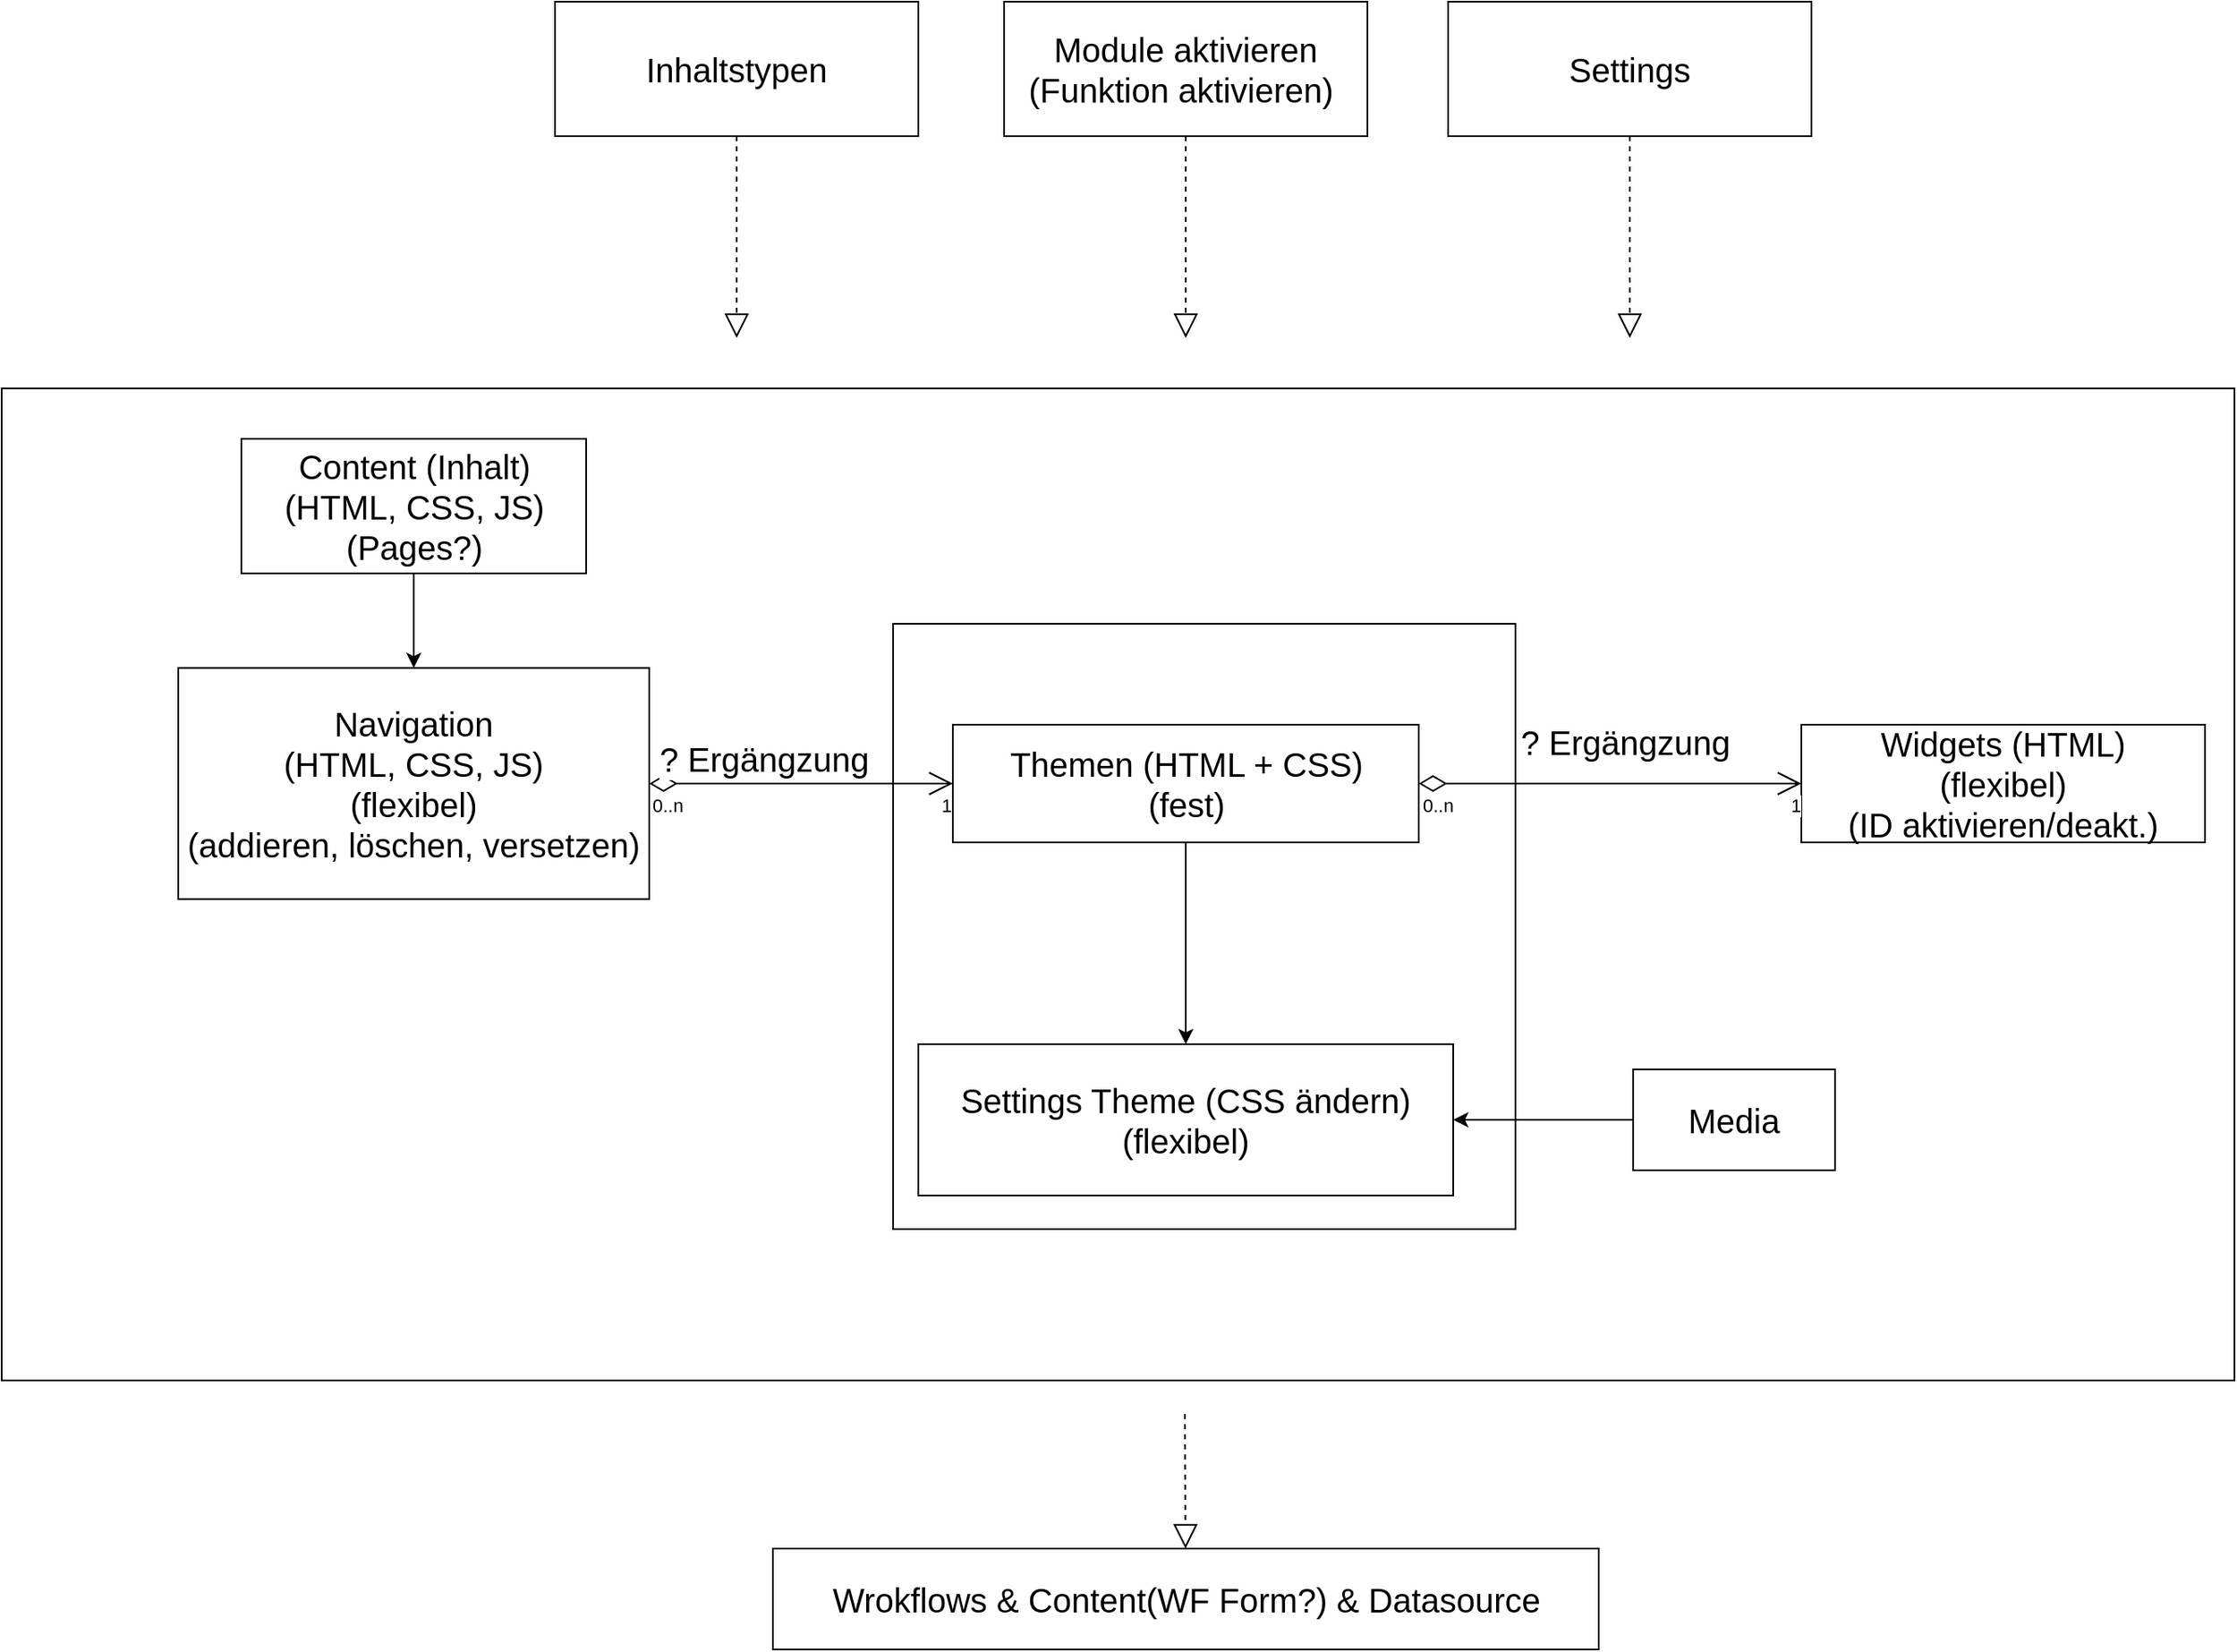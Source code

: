 <mxfile version="13.10.4" type="github">
  <diagram id="0TkBvI34lwG9WLAItLZz" name="Page-1">
    <mxGraphModel dx="2249" dy="1874" grid="1" gridSize="10" guides="1" tooltips="1" connect="1" arrows="1" fold="1" page="1" pageScale="1" pageWidth="827" pageHeight="1169" math="0" shadow="0">
      <root>
        <mxCell id="0" />
        <mxCell id="1" parent="0" />
        <mxCell id="e1oBxcdbTk6MdkIaAmMm-27" value="" style="rounded=0;whiteSpace=wrap;html=1;fontSize=20;" vertex="1" parent="1">
          <mxGeometry x="-290" y="30" width="1327.5" height="590" as="geometry" />
        </mxCell>
        <mxCell id="e1oBxcdbTk6MdkIaAmMm-26" value="" style="rounded=0;whiteSpace=wrap;html=1;fontSize=20;" vertex="1" parent="1">
          <mxGeometry x="240" y="170" width="370" height="360" as="geometry" />
        </mxCell>
        <mxCell id="e1oBxcdbTk6MdkIaAmMm-1" value="Module aktivieren (Funktion aktivieren)&amp;nbsp;" style="rounded=0;whiteSpace=wrap;html=1;fontSize=20;" vertex="1" parent="1">
          <mxGeometry x="306" y="-200" width="216" height="80" as="geometry" />
        </mxCell>
        <mxCell id="e1oBxcdbTk6MdkIaAmMm-2" value="Settings Theme (CSS ändern)&lt;br&gt;(flexibel)" style="rounded=0;whiteSpace=wrap;html=1;fontSize=20;" vertex="1" parent="1">
          <mxGeometry x="255" y="420" width="318" height="90" as="geometry" />
        </mxCell>
        <mxCell id="e1oBxcdbTk6MdkIaAmMm-15" style="edgeStyle=orthogonalEdgeStyle;rounded=0;orthogonalLoop=1;jettySize=auto;html=1;entryX=0.5;entryY=0;entryDx=0;entryDy=0;fontSize=20;" edge="1" parent="1" source="e1oBxcdbTk6MdkIaAmMm-3" target="e1oBxcdbTk6MdkIaAmMm-2">
          <mxGeometry relative="1" as="geometry" />
        </mxCell>
        <mxCell id="e1oBxcdbTk6MdkIaAmMm-3" value="Themen (HTML + CSS)&lt;br&gt;(fest)" style="rounded=0;whiteSpace=wrap;html=1;fontSize=20;" vertex="1" parent="1">
          <mxGeometry x="275.5" y="230" width="277" height="70" as="geometry" />
        </mxCell>
        <mxCell id="e1oBxcdbTk6MdkIaAmMm-6" value="Widgets (HTML)&lt;br&gt;(flexibel)&lt;br&gt;(ID aktivieren/deakt.)" style="rounded=0;whiteSpace=wrap;html=1;fontSize=20;" vertex="1" parent="1">
          <mxGeometry x="780" y="230" width="240" height="70" as="geometry" />
        </mxCell>
        <mxCell id="e1oBxcdbTk6MdkIaAmMm-7" value="? Ergängzung" style="endArrow=open;html=1;endSize=12;startArrow=diamondThin;startSize=14;startFill=0;edgeStyle=orthogonalEdgeStyle;fontSize=20;exitX=1;exitY=0.5;exitDx=0;exitDy=0;entryX=0;entryY=0.5;entryDx=0;entryDy=0;" edge="1" parent="1" source="e1oBxcdbTk6MdkIaAmMm-3" target="e1oBxcdbTk6MdkIaAmMm-6">
          <mxGeometry x="0.075" y="25" relative="1" as="geometry">
            <mxPoint x="530" y="270" as="sourcePoint" />
            <mxPoint x="690" y="270" as="targetPoint" />
            <Array as="points">
              <mxPoint x="670" y="265" />
              <mxPoint x="670" y="265" />
            </Array>
            <mxPoint as="offset" />
          </mxGeometry>
        </mxCell>
        <mxCell id="e1oBxcdbTk6MdkIaAmMm-8" value="0..n" style="edgeLabel;resizable=0;html=1;align=left;verticalAlign=top;" connectable="0" vertex="1" parent="e1oBxcdbTk6MdkIaAmMm-7">
          <mxGeometry x="-1" relative="1" as="geometry" />
        </mxCell>
        <mxCell id="e1oBxcdbTk6MdkIaAmMm-9" value="1" style="edgeLabel;resizable=0;html=1;align=right;verticalAlign=top;" connectable="0" vertex="1" parent="e1oBxcdbTk6MdkIaAmMm-7">
          <mxGeometry x="1" relative="1" as="geometry" />
        </mxCell>
        <mxCell id="e1oBxcdbTk6MdkIaAmMm-11" value="" style="endArrow=block;dashed=1;endFill=0;endSize=12;html=1;fontSize=20;" edge="1" parent="1" source="e1oBxcdbTk6MdkIaAmMm-1">
          <mxGeometry width="160" relative="1" as="geometry">
            <mxPoint x="100" y="180" as="sourcePoint" />
            <mxPoint x="414" as="targetPoint" />
          </mxGeometry>
        </mxCell>
        <mxCell id="e1oBxcdbTk6MdkIaAmMm-12" value="Wrokflows &amp;amp; Content(WF Form?) &amp;amp; Datasource" style="rounded=0;whiteSpace=wrap;html=1;fontSize=20;" vertex="1" parent="1">
          <mxGeometry x="168.5" y="720" width="491" height="60" as="geometry" />
        </mxCell>
        <mxCell id="e1oBxcdbTk6MdkIaAmMm-13" value="" style="endArrow=block;dashed=1;endFill=0;endSize=12;html=1;fontSize=20;" edge="1" parent="1" target="e1oBxcdbTk6MdkIaAmMm-12">
          <mxGeometry width="160" relative="1" as="geometry">
            <mxPoint x="413.5" y="640" as="sourcePoint" />
            <mxPoint x="414" y="720" as="targetPoint" />
          </mxGeometry>
        </mxCell>
        <mxCell id="e1oBxcdbTk6MdkIaAmMm-14" value="Navigation&lt;br&gt;(HTML, CSS, JS)&lt;br&gt;(flexibel)&lt;br&gt;(addieren, löschen, versetzen)" style="rounded=0;whiteSpace=wrap;html=1;fontSize=20;" vertex="1" parent="1">
          <mxGeometry x="-185" y="196.25" width="280" height="137.5" as="geometry" />
        </mxCell>
        <mxCell id="e1oBxcdbTk6MdkIaAmMm-17" style="edgeStyle=orthogonalEdgeStyle;rounded=0;orthogonalLoop=1;jettySize=auto;html=1;fontSize=20;entryX=0.5;entryY=0;entryDx=0;entryDy=0;" edge="1" parent="1" source="e1oBxcdbTk6MdkIaAmMm-16" target="e1oBxcdbTk6MdkIaAmMm-14">
          <mxGeometry relative="1" as="geometry">
            <mxPoint x="30" y="150" as="targetPoint" />
          </mxGeometry>
        </mxCell>
        <mxCell id="e1oBxcdbTk6MdkIaAmMm-16" value="Content (Inhalt)&lt;br&gt;(HTML, CSS, JS)&lt;br&gt;(Pages?)" style="rounded=0;whiteSpace=wrap;html=1;fontSize=20;" vertex="1" parent="1">
          <mxGeometry x="-147.5" y="60" width="205" height="80" as="geometry" />
        </mxCell>
        <mxCell id="e1oBxcdbTk6MdkIaAmMm-18" value="? Ergängzung" style="endArrow=open;html=1;endSize=12;startArrow=diamondThin;startSize=14;startFill=0;edgeStyle=orthogonalEdgeStyle;fontSize=20;exitX=1;exitY=0.5;exitDx=0;exitDy=0;entryX=0;entryY=0.5;entryDx=0;entryDy=0;" edge="1" parent="1" source="e1oBxcdbTk6MdkIaAmMm-14" target="e1oBxcdbTk6MdkIaAmMm-3">
          <mxGeometry x="-0.245" y="15" relative="1" as="geometry">
            <mxPoint x="100" y="190" as="sourcePoint" />
            <mxPoint x="317.5" y="190" as="targetPoint" />
            <mxPoint as="offset" />
          </mxGeometry>
        </mxCell>
        <mxCell id="e1oBxcdbTk6MdkIaAmMm-19" value="0..n" style="edgeLabel;resizable=0;html=1;align=left;verticalAlign=top;" connectable="0" vertex="1" parent="e1oBxcdbTk6MdkIaAmMm-18">
          <mxGeometry x="-1" relative="1" as="geometry" />
        </mxCell>
        <mxCell id="e1oBxcdbTk6MdkIaAmMm-20" value="1" style="edgeLabel;resizable=0;html=1;align=right;verticalAlign=top;" connectable="0" vertex="1" parent="e1oBxcdbTk6MdkIaAmMm-18">
          <mxGeometry x="1" relative="1" as="geometry" />
        </mxCell>
        <mxCell id="e1oBxcdbTk6MdkIaAmMm-22" value="Settings" style="rounded=0;whiteSpace=wrap;html=1;fontSize=20;" vertex="1" parent="1">
          <mxGeometry x="570" y="-200" width="216" height="80" as="geometry" />
        </mxCell>
        <mxCell id="e1oBxcdbTk6MdkIaAmMm-23" value="" style="endArrow=block;dashed=1;endFill=0;endSize=12;html=1;fontSize=20;" edge="1" parent="1" source="e1oBxcdbTk6MdkIaAmMm-22">
          <mxGeometry width="160" relative="1" as="geometry">
            <mxPoint x="364" y="180" as="sourcePoint" />
            <mxPoint x="678" as="targetPoint" />
          </mxGeometry>
        </mxCell>
        <mxCell id="e1oBxcdbTk6MdkIaAmMm-24" value="Inhaltstypen" style="rounded=0;whiteSpace=wrap;html=1;fontSize=20;" vertex="1" parent="1">
          <mxGeometry x="39" y="-200" width="216" height="80" as="geometry" />
        </mxCell>
        <mxCell id="e1oBxcdbTk6MdkIaAmMm-25" value="" style="endArrow=block;dashed=1;endFill=0;endSize=12;html=1;fontSize=20;" edge="1" parent="1" source="e1oBxcdbTk6MdkIaAmMm-24">
          <mxGeometry width="160" relative="1" as="geometry">
            <mxPoint x="-167" y="180" as="sourcePoint" />
            <mxPoint x="147" as="targetPoint" />
          </mxGeometry>
        </mxCell>
        <mxCell id="e1oBxcdbTk6MdkIaAmMm-31" style="edgeStyle=orthogonalEdgeStyle;rounded=0;orthogonalLoop=1;jettySize=auto;html=1;entryX=1;entryY=0.5;entryDx=0;entryDy=0;fontSize=20;" edge="1" parent="1" source="e1oBxcdbTk6MdkIaAmMm-29" target="e1oBxcdbTk6MdkIaAmMm-2">
          <mxGeometry relative="1" as="geometry" />
        </mxCell>
        <mxCell id="e1oBxcdbTk6MdkIaAmMm-29" value="Media" style="rounded=0;whiteSpace=wrap;html=1;fontSize=20;" vertex="1" parent="1">
          <mxGeometry x="680" y="435" width="120" height="60" as="geometry" />
        </mxCell>
      </root>
    </mxGraphModel>
  </diagram>
</mxfile>

